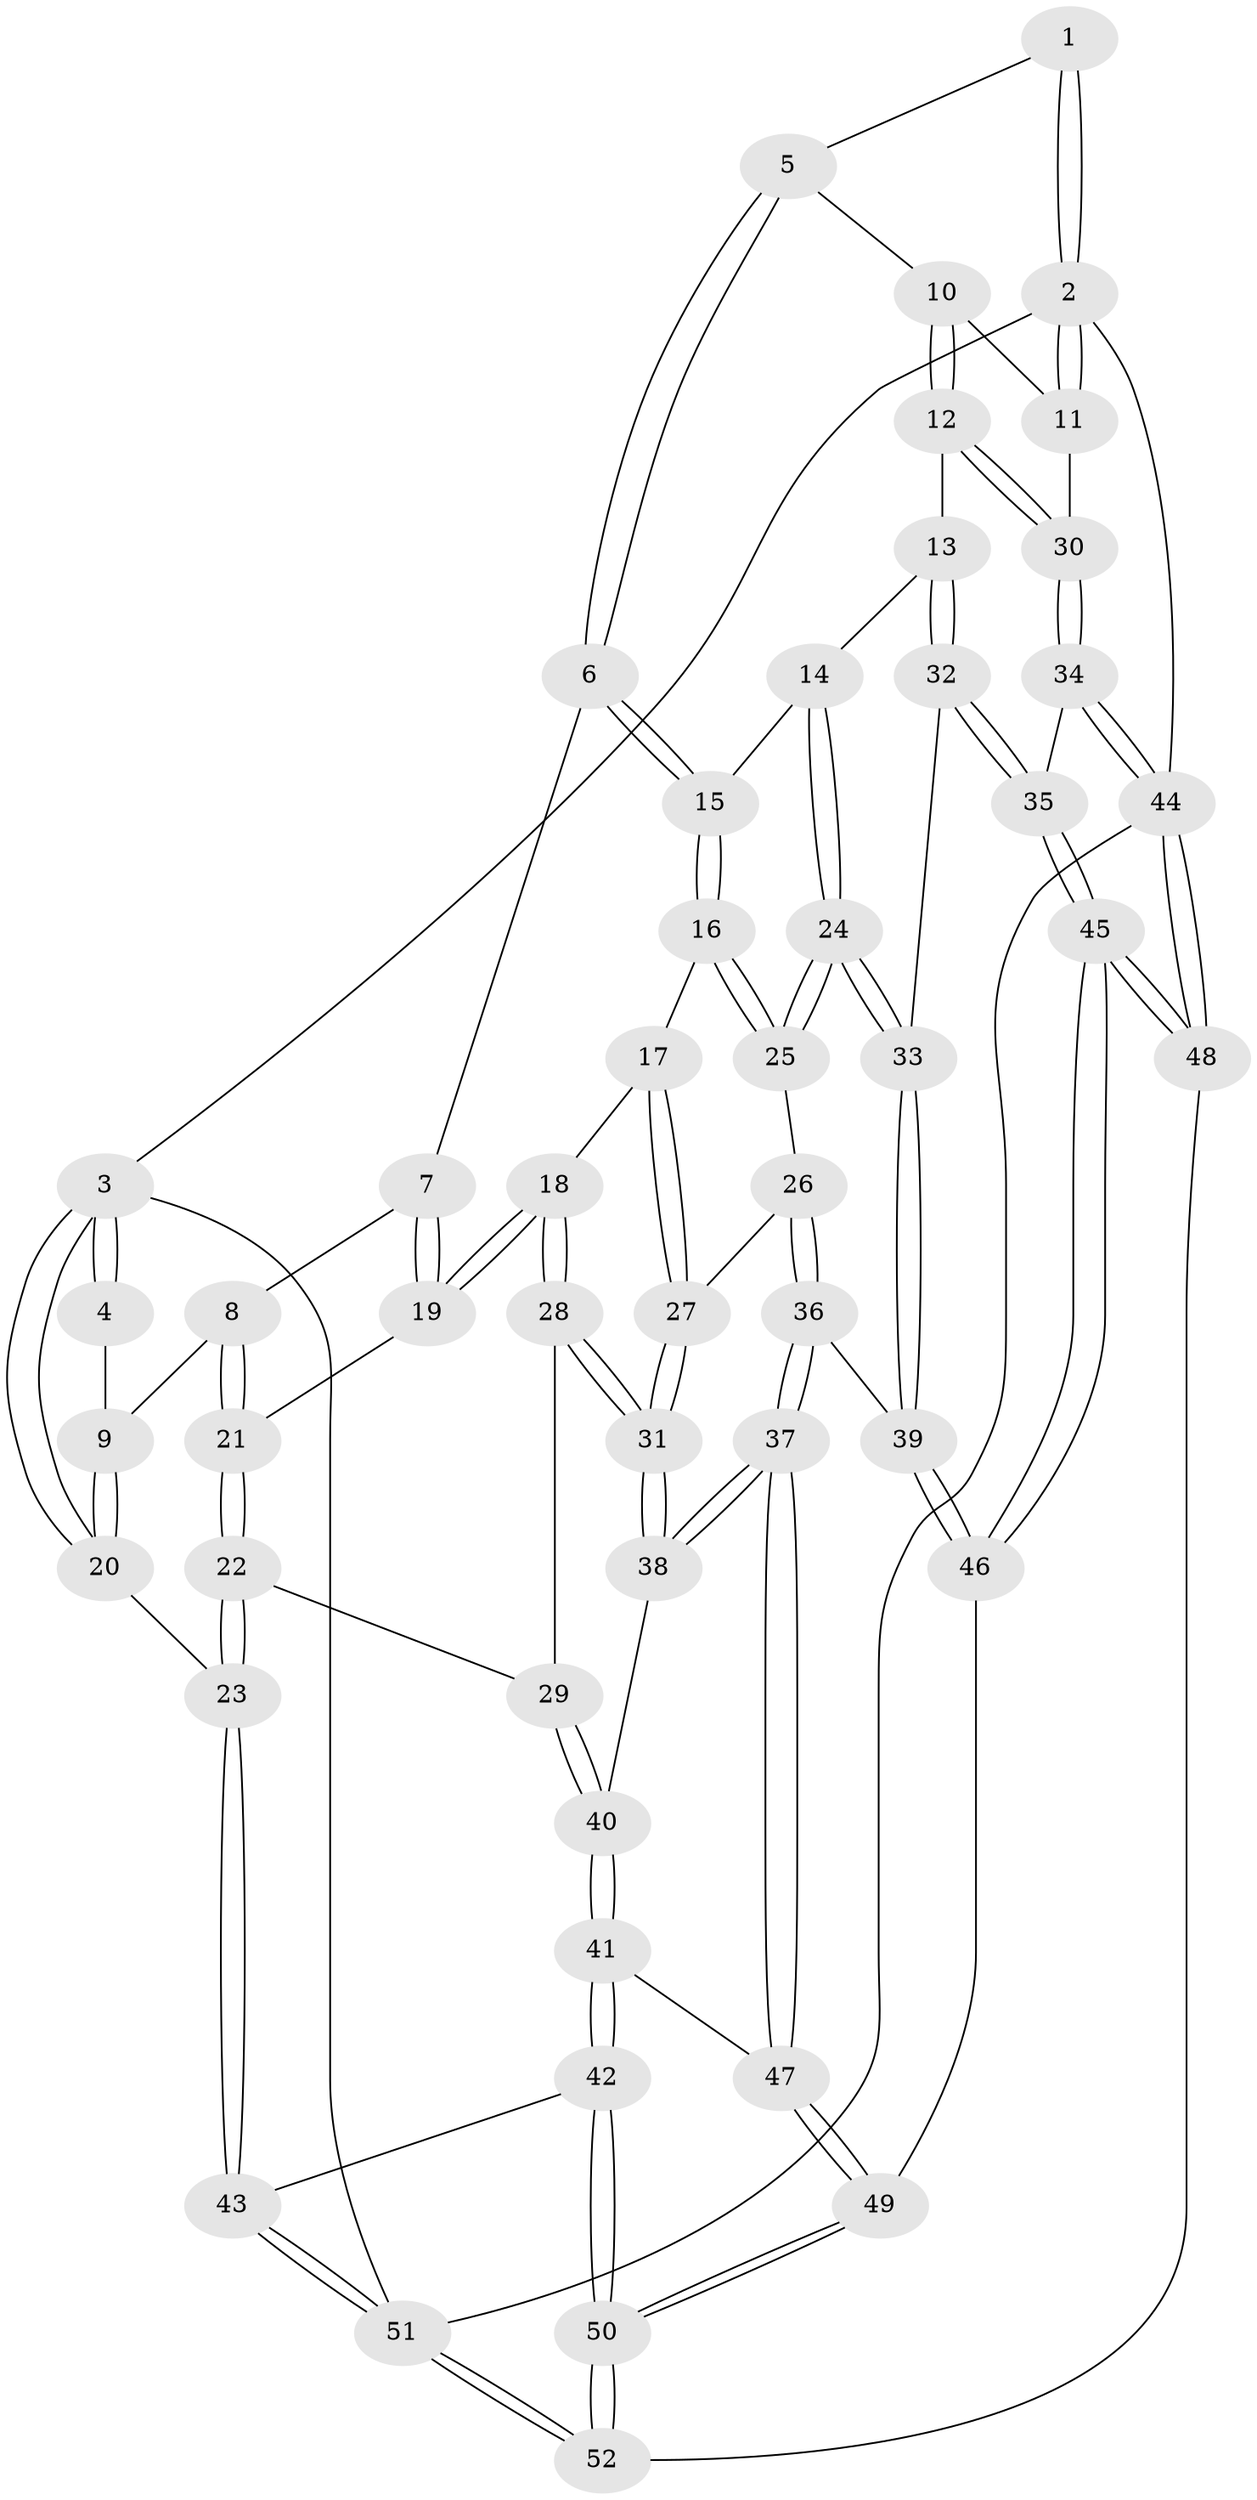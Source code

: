 // Generated by graph-tools (version 1.1) at 2025/51/03/09/25 03:51:07]
// undirected, 52 vertices, 127 edges
graph export_dot {
graph [start="1"]
  node [color=gray90,style=filled];
  1 [pos="+0.518032062269428+0"];
  2 [pos="+1+0"];
  3 [pos="+0+0"];
  4 [pos="+0.13947635539339698+0"];
  5 [pos="+0.5185098210819589+0.01590661896872361"];
  6 [pos="+0.4642847522549093+0.0959697198313971"];
  7 [pos="+0.2524811768915743+0.17072339474005627"];
  8 [pos="+0.10635243912426566+0.1979090390926035"];
  9 [pos="+0.08853167712570095+0.18935197251804353"];
  10 [pos="+0.6102979472338906+0.08676743995521984"];
  11 [pos="+1+0.1553845751604594"];
  12 [pos="+0.7948806332240893+0.3752711166659158"];
  13 [pos="+0.766154929482168+0.4061954518499224"];
  14 [pos="+0.5539212788655142+0.316538555510618"];
  15 [pos="+0.4602279314861024+0.20606693141540378"];
  16 [pos="+0.42166100315647637+0.3422910325595891"];
  17 [pos="+0.3653097490809594+0.3946464306442608"];
  18 [pos="+0.3037643298250078+0.41586534914456874"];
  19 [pos="+0.2868160236459785+0.4096384521435179"];
  20 [pos="+0+0.21591948471981703"];
  21 [pos="+0.15776458956716033+0.39272649254885283"];
  22 [pos="+0.09898400598065973+0.48449067144730823"];
  23 [pos="+0+0.6103380114833976"];
  24 [pos="+0.6210223661972168+0.49224330775533726"];
  25 [pos="+0.5259378428891228+0.4581527901014703"];
  26 [pos="+0.42519036137464233+0.5357460557129782"];
  27 [pos="+0.42389820819085944+0.5353005900794493"];
  28 [pos="+0.2929354030050674+0.5204333178638099"];
  29 [pos="+0.16628334074286827+0.5348274220486104"];
  30 [pos="+1+0.34135116156147216"];
  31 [pos="+0.3191738833459214+0.578977474799235"];
  32 [pos="+0.6786631281183347+0.5275661788693268"];
  33 [pos="+0.6778798189624647+0.5279181030664226"];
  34 [pos="+1+0.508376739660731"];
  35 [pos="+0.831482721713569+0.6400564099482926"];
  36 [pos="+0.49909580977352563+0.635724510331309"];
  37 [pos="+0.371113983839632+0.7422225418345411"];
  38 [pos="+0.30686371952714675+0.6352156643628185"];
  39 [pos="+0.6183876354272426+0.6216254767073086"];
  40 [pos="+0.21070885708711296+0.6317784624179966"];
  41 [pos="+0.10552464747581357+0.727878626977275"];
  42 [pos="+0.059589337485776425+0.7494263840976754"];
  43 [pos="+0+0.6635161973894819"];
  44 [pos="+1+1"];
  45 [pos="+0.9043229063758141+1"];
  46 [pos="+0.6632691380173076+0.8806837125093115"];
  47 [pos="+0.3696262033970526+0.7541453837675992"];
  48 [pos="+1+1"];
  49 [pos="+0.3810607659325959+0.8388122497532835"];
  50 [pos="+0.2514776010236506+1"];
  51 [pos="+0+1"];
  52 [pos="+0.22799101625497883+1"];
  1 -- 2;
  1 -- 2;
  1 -- 5;
  2 -- 3;
  2 -- 11;
  2 -- 11;
  2 -- 44;
  3 -- 4;
  3 -- 4;
  3 -- 20;
  3 -- 20;
  3 -- 51;
  4 -- 9;
  5 -- 6;
  5 -- 6;
  5 -- 10;
  6 -- 7;
  6 -- 15;
  6 -- 15;
  7 -- 8;
  7 -- 19;
  7 -- 19;
  8 -- 9;
  8 -- 21;
  8 -- 21;
  9 -- 20;
  9 -- 20;
  10 -- 11;
  10 -- 12;
  10 -- 12;
  11 -- 30;
  12 -- 13;
  12 -- 30;
  12 -- 30;
  13 -- 14;
  13 -- 32;
  13 -- 32;
  14 -- 15;
  14 -- 24;
  14 -- 24;
  15 -- 16;
  15 -- 16;
  16 -- 17;
  16 -- 25;
  16 -- 25;
  17 -- 18;
  17 -- 27;
  17 -- 27;
  18 -- 19;
  18 -- 19;
  18 -- 28;
  18 -- 28;
  19 -- 21;
  20 -- 23;
  21 -- 22;
  21 -- 22;
  22 -- 23;
  22 -- 23;
  22 -- 29;
  23 -- 43;
  23 -- 43;
  24 -- 25;
  24 -- 25;
  24 -- 33;
  24 -- 33;
  25 -- 26;
  26 -- 27;
  26 -- 36;
  26 -- 36;
  27 -- 31;
  27 -- 31;
  28 -- 29;
  28 -- 31;
  28 -- 31;
  29 -- 40;
  29 -- 40;
  30 -- 34;
  30 -- 34;
  31 -- 38;
  31 -- 38;
  32 -- 33;
  32 -- 35;
  32 -- 35;
  33 -- 39;
  33 -- 39;
  34 -- 35;
  34 -- 44;
  34 -- 44;
  35 -- 45;
  35 -- 45;
  36 -- 37;
  36 -- 37;
  36 -- 39;
  37 -- 38;
  37 -- 38;
  37 -- 47;
  37 -- 47;
  38 -- 40;
  39 -- 46;
  39 -- 46;
  40 -- 41;
  40 -- 41;
  41 -- 42;
  41 -- 42;
  41 -- 47;
  42 -- 43;
  42 -- 50;
  42 -- 50;
  43 -- 51;
  43 -- 51;
  44 -- 48;
  44 -- 48;
  44 -- 51;
  45 -- 46;
  45 -- 46;
  45 -- 48;
  45 -- 48;
  46 -- 49;
  47 -- 49;
  47 -- 49;
  48 -- 52;
  49 -- 50;
  49 -- 50;
  50 -- 52;
  50 -- 52;
  51 -- 52;
  51 -- 52;
}

